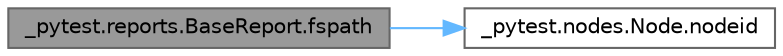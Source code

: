 digraph "_pytest.reports.BaseReport.fspath"
{
 // LATEX_PDF_SIZE
  bgcolor="transparent";
  edge [fontname=Helvetica,fontsize=10,labelfontname=Helvetica,labelfontsize=10];
  node [fontname=Helvetica,fontsize=10,shape=box,height=0.2,width=0.4];
  rankdir="LR";
  Node1 [id="Node000001",label="_pytest.reports.BaseReport.fspath",height=0.2,width=0.4,color="gray40", fillcolor="grey60", style="filled", fontcolor="black",tooltip=" "];
  Node1 -> Node2 [id="edge1_Node000001_Node000002",color="steelblue1",style="solid",tooltip=" "];
  Node2 [id="Node000002",label="_pytest.nodes.Node.nodeid",height=0.2,width=0.4,color="grey40", fillcolor="white", style="filled",URL="$class__pytest_1_1nodes_1_1_node.html#ad1ae8dbd41936128d4d9b2a54012a940",tooltip=" "];
}

